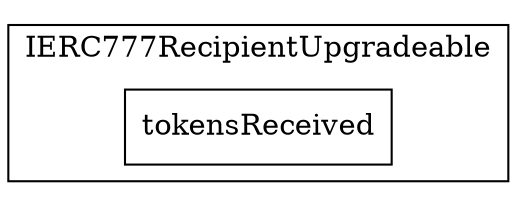 strict digraph {
rankdir="LR"
node [shape=box]
subgraph cluster_1257_IERC777RecipientUpgradeable {
label = "IERC777RecipientUpgradeable"
"1257_tokensReceived" [label="tokensReceived"]
}subgraph cluster_solidity {
label = "[Solidity]"
}
}